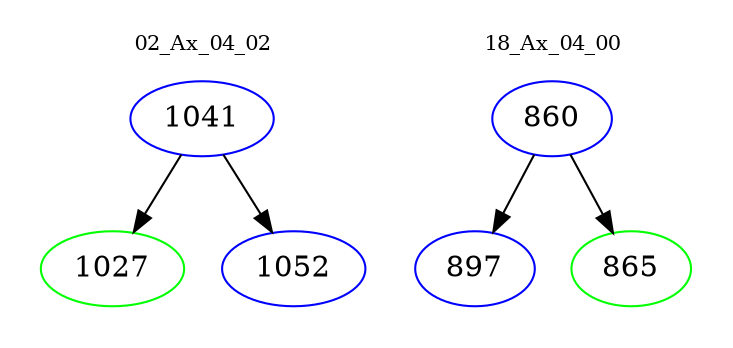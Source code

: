 digraph{
subgraph cluster_0 {
color = white
label = "02_Ax_04_02";
fontsize=10;
T0_1041 [label="1041", color="blue"]
T0_1041 -> T0_1027 [color="black"]
T0_1027 [label="1027", color="green"]
T0_1041 -> T0_1052 [color="black"]
T0_1052 [label="1052", color="blue"]
}
subgraph cluster_1 {
color = white
label = "18_Ax_04_00";
fontsize=10;
T1_860 [label="860", color="blue"]
T1_860 -> T1_897 [color="black"]
T1_897 [label="897", color="blue"]
T1_860 -> T1_865 [color="black"]
T1_865 [label="865", color="green"]
}
}
